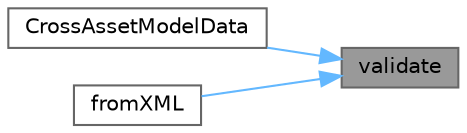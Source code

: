 digraph "validate"
{
 // INTERACTIVE_SVG=YES
 // LATEX_PDF_SIZE
  bgcolor="transparent";
  edge [fontname=Helvetica,fontsize=10,labelfontname=Helvetica,labelfontsize=10];
  node [fontname=Helvetica,fontsize=10,shape=box,height=0.2,width=0.4];
  rankdir="RL";
  Node1 [label="validate",height=0.2,width=0.4,color="gray40", fillcolor="grey60", style="filled", fontcolor="black",tooltip="Check consistency of config vectors."];
  Node1 -> Node2 [dir="back",color="steelblue1",style="solid"];
  Node2 [label="CrossAssetModelData",height=0.2,width=0.4,color="grey40", fillcolor="white", style="filled",URL="$classore_1_1data_1_1_cross_asset_model_data.html#ae91a1055c0315a23a0ea7cd258d5c6f3",tooltip="Detailed constructor (IR/FX only)"];
  Node1 -> Node3 [dir="back",color="steelblue1",style="solid"];
  Node3 [label="fromXML",height=0.2,width=0.4,color="grey40", fillcolor="white", style="filled",URL="$classore_1_1data_1_1_cross_asset_model_data.html#a7741ae0fc924943de5bfe02928262eb7",tooltip=" "];
}
